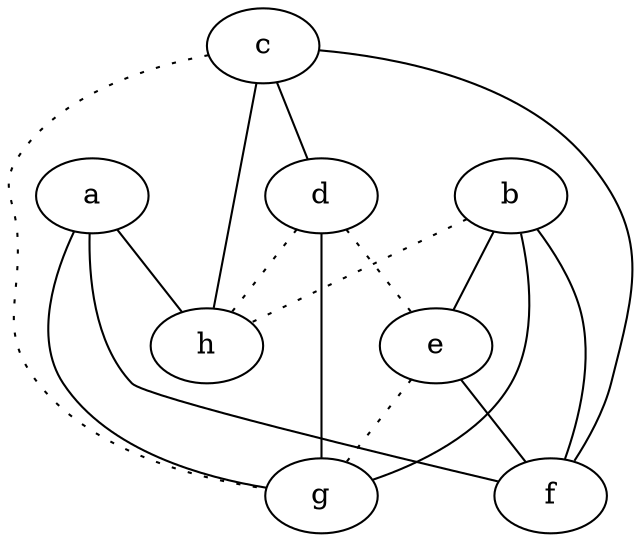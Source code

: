 graph {
a -- f;
a -- g;
a -- h;
b -- e;
b -- f;
b -- g;
b -- h [style=dotted];
c -- d;
c -- f;
c -- g [style=dotted];
c -- h;
d -- e [style=dotted];
d -- g;
d -- h [style=dotted];
e -- f;
e -- g [style=dotted];
}

